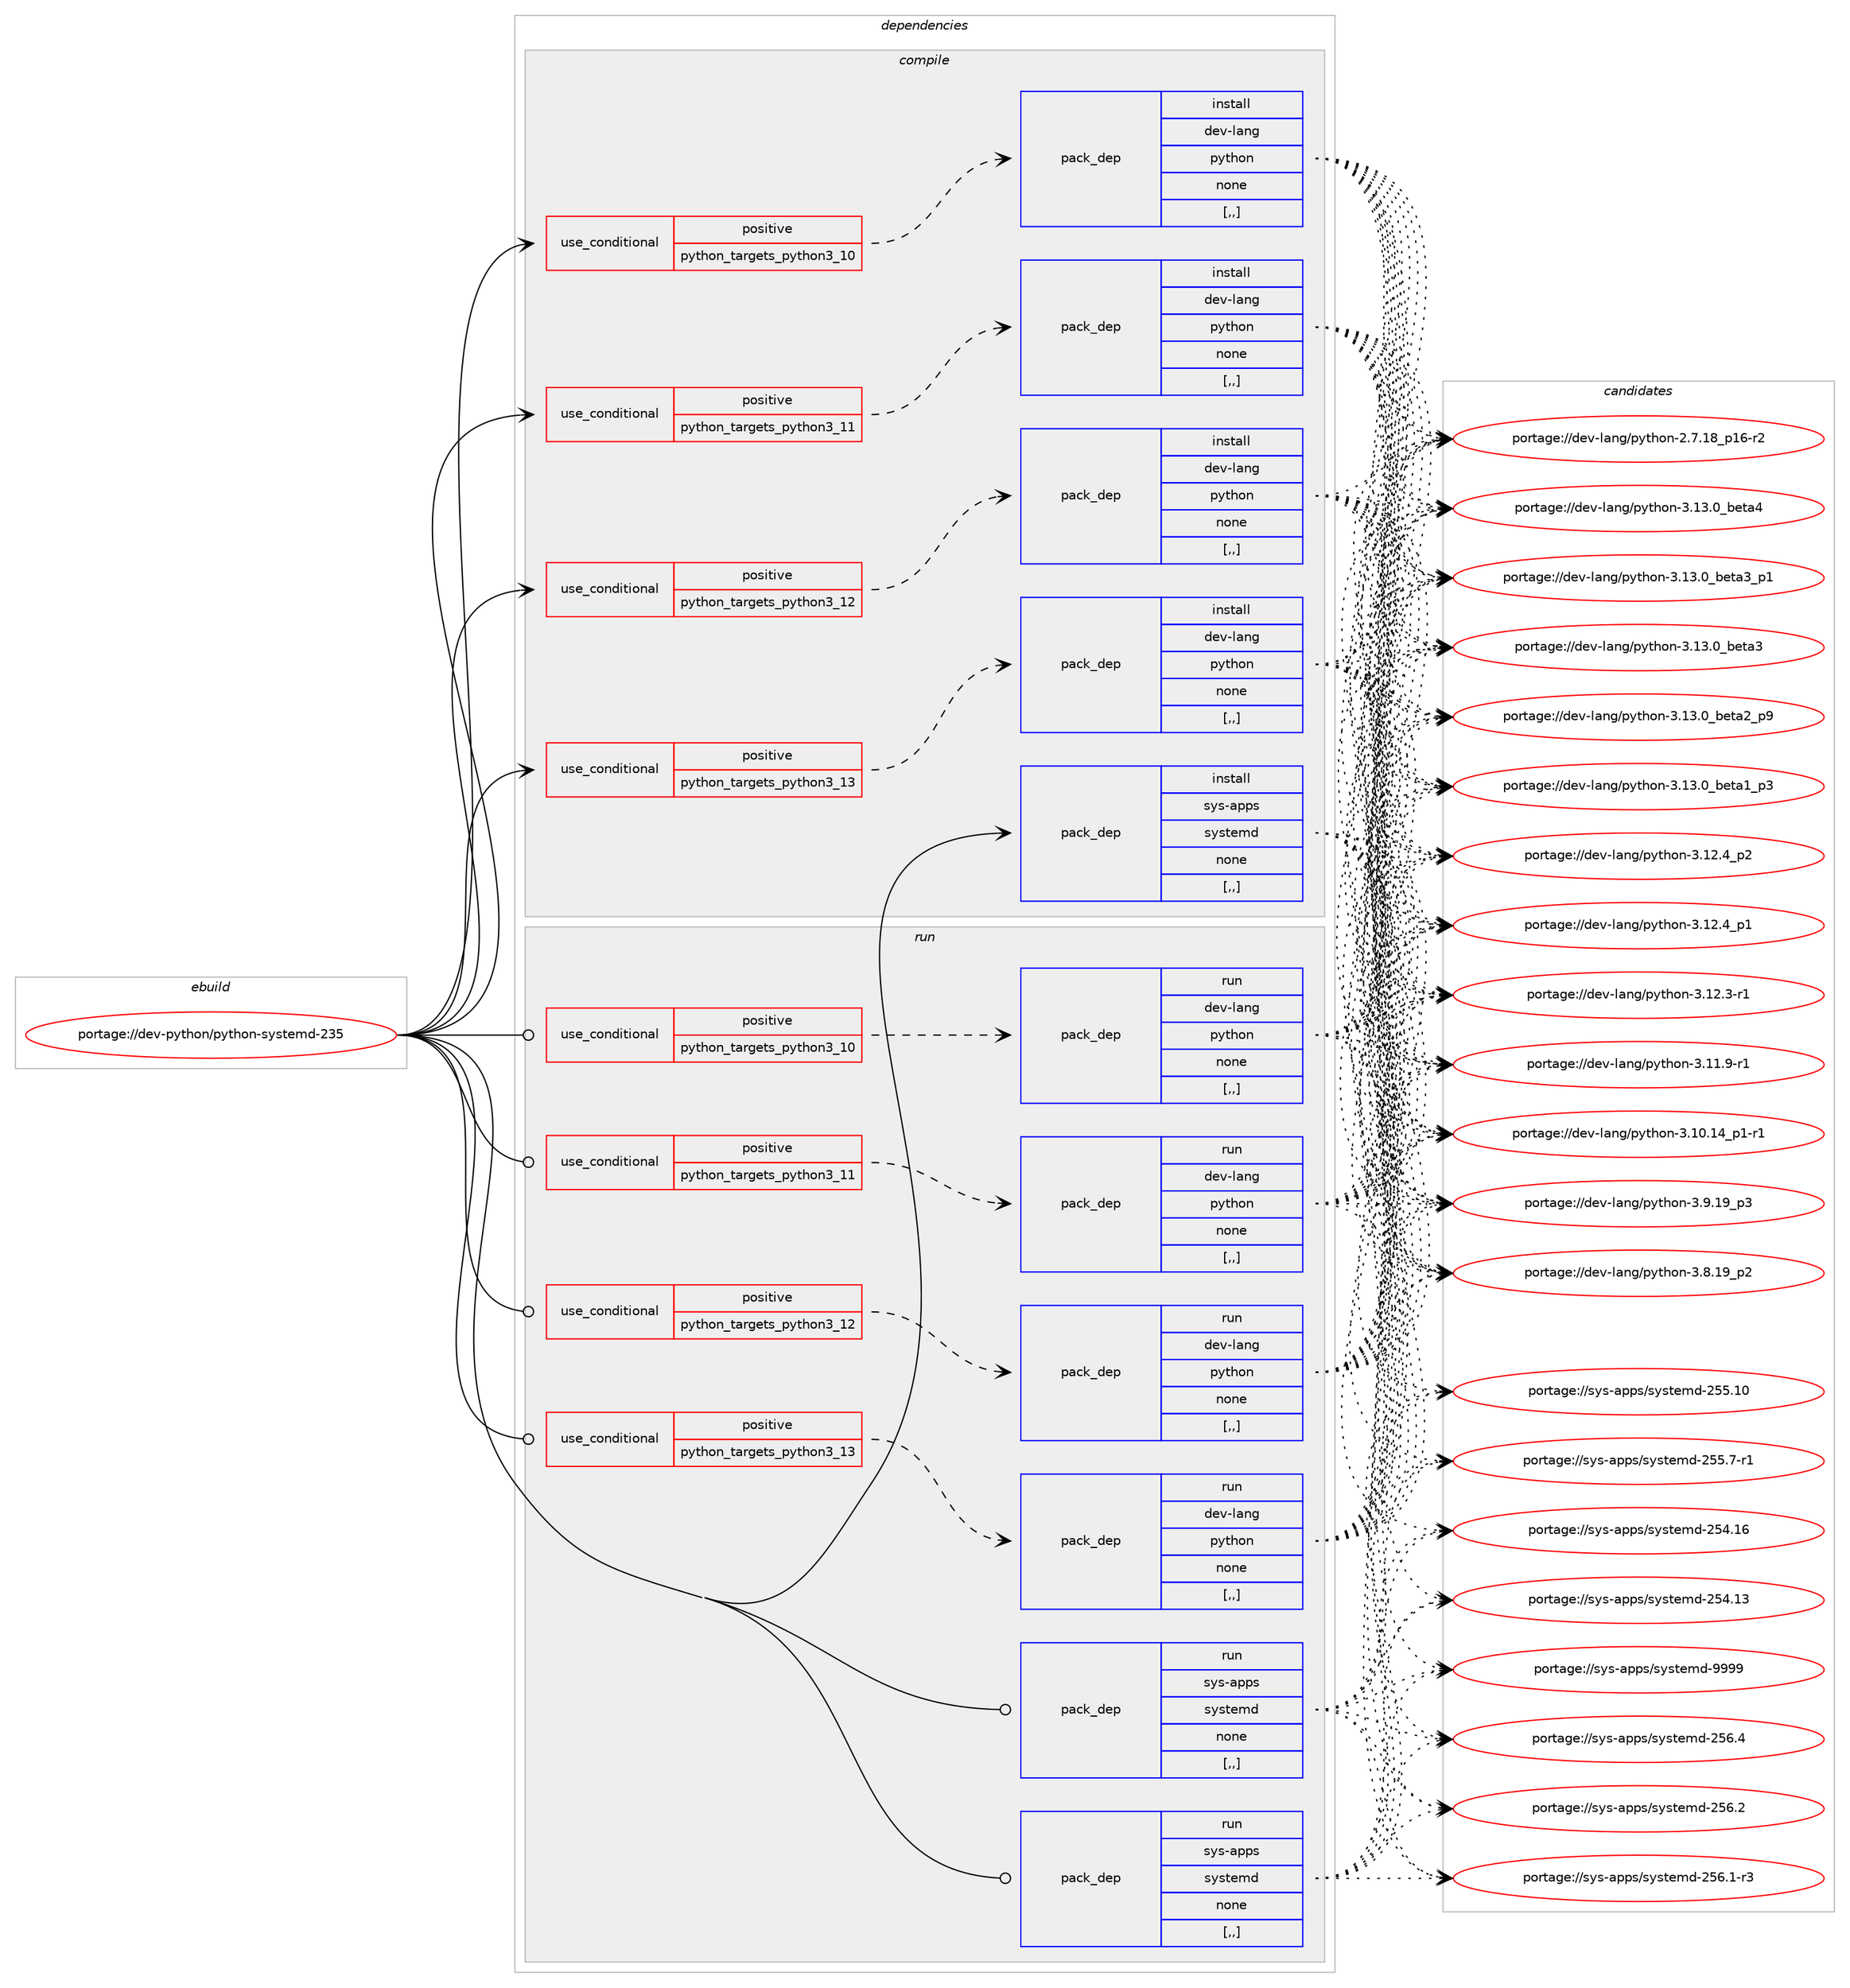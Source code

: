 digraph prolog {

# *************
# Graph options
# *************

newrank=true;
concentrate=true;
compound=true;
graph [rankdir=LR,fontname=Helvetica,fontsize=10,ranksep=1.5];#, ranksep=2.5, nodesep=0.2];
edge  [arrowhead=vee];
node  [fontname=Helvetica,fontsize=10];

# **********
# The ebuild
# **********

subgraph cluster_leftcol {
color=gray;
label=<<i>ebuild</i>>;
id [label="portage://dev-python/python-systemd-235", color=red, width=4, href="../dev-python/python-systemd-235.svg"];
}

# ****************
# The dependencies
# ****************

subgraph cluster_midcol {
color=gray;
label=<<i>dependencies</i>>;
subgraph cluster_compile {
fillcolor="#eeeeee";
style=filled;
label=<<i>compile</i>>;
subgraph cond38493 {
dependency160732 [label=<<TABLE BORDER="0" CELLBORDER="1" CELLSPACING="0" CELLPADDING="4"><TR><TD ROWSPAN="3" CELLPADDING="10">use_conditional</TD></TR><TR><TD>positive</TD></TR><TR><TD>python_targets_python3_10</TD></TR></TABLE>>, shape=none, color=red];
subgraph pack120967 {
dependency160733 [label=<<TABLE BORDER="0" CELLBORDER="1" CELLSPACING="0" CELLPADDING="4" WIDTH="220"><TR><TD ROWSPAN="6" CELLPADDING="30">pack_dep</TD></TR><TR><TD WIDTH="110">install</TD></TR><TR><TD>dev-lang</TD></TR><TR><TD>python</TD></TR><TR><TD>none</TD></TR><TR><TD>[,,]</TD></TR></TABLE>>, shape=none, color=blue];
}
dependency160732:e -> dependency160733:w [weight=20,style="dashed",arrowhead="vee"];
}
id:e -> dependency160732:w [weight=20,style="solid",arrowhead="vee"];
subgraph cond38494 {
dependency160734 [label=<<TABLE BORDER="0" CELLBORDER="1" CELLSPACING="0" CELLPADDING="4"><TR><TD ROWSPAN="3" CELLPADDING="10">use_conditional</TD></TR><TR><TD>positive</TD></TR><TR><TD>python_targets_python3_11</TD></TR></TABLE>>, shape=none, color=red];
subgraph pack120968 {
dependency160735 [label=<<TABLE BORDER="0" CELLBORDER="1" CELLSPACING="0" CELLPADDING="4" WIDTH="220"><TR><TD ROWSPAN="6" CELLPADDING="30">pack_dep</TD></TR><TR><TD WIDTH="110">install</TD></TR><TR><TD>dev-lang</TD></TR><TR><TD>python</TD></TR><TR><TD>none</TD></TR><TR><TD>[,,]</TD></TR></TABLE>>, shape=none, color=blue];
}
dependency160734:e -> dependency160735:w [weight=20,style="dashed",arrowhead="vee"];
}
id:e -> dependency160734:w [weight=20,style="solid",arrowhead="vee"];
subgraph cond38495 {
dependency160736 [label=<<TABLE BORDER="0" CELLBORDER="1" CELLSPACING="0" CELLPADDING="4"><TR><TD ROWSPAN="3" CELLPADDING="10">use_conditional</TD></TR><TR><TD>positive</TD></TR><TR><TD>python_targets_python3_12</TD></TR></TABLE>>, shape=none, color=red];
subgraph pack120969 {
dependency160737 [label=<<TABLE BORDER="0" CELLBORDER="1" CELLSPACING="0" CELLPADDING="4" WIDTH="220"><TR><TD ROWSPAN="6" CELLPADDING="30">pack_dep</TD></TR><TR><TD WIDTH="110">install</TD></TR><TR><TD>dev-lang</TD></TR><TR><TD>python</TD></TR><TR><TD>none</TD></TR><TR><TD>[,,]</TD></TR></TABLE>>, shape=none, color=blue];
}
dependency160736:e -> dependency160737:w [weight=20,style="dashed",arrowhead="vee"];
}
id:e -> dependency160736:w [weight=20,style="solid",arrowhead="vee"];
subgraph cond38496 {
dependency160738 [label=<<TABLE BORDER="0" CELLBORDER="1" CELLSPACING="0" CELLPADDING="4"><TR><TD ROWSPAN="3" CELLPADDING="10">use_conditional</TD></TR><TR><TD>positive</TD></TR><TR><TD>python_targets_python3_13</TD></TR></TABLE>>, shape=none, color=red];
subgraph pack120970 {
dependency160739 [label=<<TABLE BORDER="0" CELLBORDER="1" CELLSPACING="0" CELLPADDING="4" WIDTH="220"><TR><TD ROWSPAN="6" CELLPADDING="30">pack_dep</TD></TR><TR><TD WIDTH="110">install</TD></TR><TR><TD>dev-lang</TD></TR><TR><TD>python</TD></TR><TR><TD>none</TD></TR><TR><TD>[,,]</TD></TR></TABLE>>, shape=none, color=blue];
}
dependency160738:e -> dependency160739:w [weight=20,style="dashed",arrowhead="vee"];
}
id:e -> dependency160738:w [weight=20,style="solid",arrowhead="vee"];
subgraph pack120971 {
dependency160740 [label=<<TABLE BORDER="0" CELLBORDER="1" CELLSPACING="0" CELLPADDING="4" WIDTH="220"><TR><TD ROWSPAN="6" CELLPADDING="30">pack_dep</TD></TR><TR><TD WIDTH="110">install</TD></TR><TR><TD>sys-apps</TD></TR><TR><TD>systemd</TD></TR><TR><TD>none</TD></TR><TR><TD>[,,]</TD></TR></TABLE>>, shape=none, color=blue];
}
id:e -> dependency160740:w [weight=20,style="solid",arrowhead="vee"];
}
subgraph cluster_compileandrun {
fillcolor="#eeeeee";
style=filled;
label=<<i>compile and run</i>>;
}
subgraph cluster_run {
fillcolor="#eeeeee";
style=filled;
label=<<i>run</i>>;
subgraph cond38497 {
dependency160741 [label=<<TABLE BORDER="0" CELLBORDER="1" CELLSPACING="0" CELLPADDING="4"><TR><TD ROWSPAN="3" CELLPADDING="10">use_conditional</TD></TR><TR><TD>positive</TD></TR><TR><TD>python_targets_python3_10</TD></TR></TABLE>>, shape=none, color=red];
subgraph pack120972 {
dependency160742 [label=<<TABLE BORDER="0" CELLBORDER="1" CELLSPACING="0" CELLPADDING="4" WIDTH="220"><TR><TD ROWSPAN="6" CELLPADDING="30">pack_dep</TD></TR><TR><TD WIDTH="110">run</TD></TR><TR><TD>dev-lang</TD></TR><TR><TD>python</TD></TR><TR><TD>none</TD></TR><TR><TD>[,,]</TD></TR></TABLE>>, shape=none, color=blue];
}
dependency160741:e -> dependency160742:w [weight=20,style="dashed",arrowhead="vee"];
}
id:e -> dependency160741:w [weight=20,style="solid",arrowhead="odot"];
subgraph cond38498 {
dependency160743 [label=<<TABLE BORDER="0" CELLBORDER="1" CELLSPACING="0" CELLPADDING="4"><TR><TD ROWSPAN="3" CELLPADDING="10">use_conditional</TD></TR><TR><TD>positive</TD></TR><TR><TD>python_targets_python3_11</TD></TR></TABLE>>, shape=none, color=red];
subgraph pack120973 {
dependency160744 [label=<<TABLE BORDER="0" CELLBORDER="1" CELLSPACING="0" CELLPADDING="4" WIDTH="220"><TR><TD ROWSPAN="6" CELLPADDING="30">pack_dep</TD></TR><TR><TD WIDTH="110">run</TD></TR><TR><TD>dev-lang</TD></TR><TR><TD>python</TD></TR><TR><TD>none</TD></TR><TR><TD>[,,]</TD></TR></TABLE>>, shape=none, color=blue];
}
dependency160743:e -> dependency160744:w [weight=20,style="dashed",arrowhead="vee"];
}
id:e -> dependency160743:w [weight=20,style="solid",arrowhead="odot"];
subgraph cond38499 {
dependency160745 [label=<<TABLE BORDER="0" CELLBORDER="1" CELLSPACING="0" CELLPADDING="4"><TR><TD ROWSPAN="3" CELLPADDING="10">use_conditional</TD></TR><TR><TD>positive</TD></TR><TR><TD>python_targets_python3_12</TD></TR></TABLE>>, shape=none, color=red];
subgraph pack120974 {
dependency160746 [label=<<TABLE BORDER="0" CELLBORDER="1" CELLSPACING="0" CELLPADDING="4" WIDTH="220"><TR><TD ROWSPAN="6" CELLPADDING="30">pack_dep</TD></TR><TR><TD WIDTH="110">run</TD></TR><TR><TD>dev-lang</TD></TR><TR><TD>python</TD></TR><TR><TD>none</TD></TR><TR><TD>[,,]</TD></TR></TABLE>>, shape=none, color=blue];
}
dependency160745:e -> dependency160746:w [weight=20,style="dashed",arrowhead="vee"];
}
id:e -> dependency160745:w [weight=20,style="solid",arrowhead="odot"];
subgraph cond38500 {
dependency160747 [label=<<TABLE BORDER="0" CELLBORDER="1" CELLSPACING="0" CELLPADDING="4"><TR><TD ROWSPAN="3" CELLPADDING="10">use_conditional</TD></TR><TR><TD>positive</TD></TR><TR><TD>python_targets_python3_13</TD></TR></TABLE>>, shape=none, color=red];
subgraph pack120975 {
dependency160748 [label=<<TABLE BORDER="0" CELLBORDER="1" CELLSPACING="0" CELLPADDING="4" WIDTH="220"><TR><TD ROWSPAN="6" CELLPADDING="30">pack_dep</TD></TR><TR><TD WIDTH="110">run</TD></TR><TR><TD>dev-lang</TD></TR><TR><TD>python</TD></TR><TR><TD>none</TD></TR><TR><TD>[,,]</TD></TR></TABLE>>, shape=none, color=blue];
}
dependency160747:e -> dependency160748:w [weight=20,style="dashed",arrowhead="vee"];
}
id:e -> dependency160747:w [weight=20,style="solid",arrowhead="odot"];
subgraph pack120976 {
dependency160749 [label=<<TABLE BORDER="0" CELLBORDER="1" CELLSPACING="0" CELLPADDING="4" WIDTH="220"><TR><TD ROWSPAN="6" CELLPADDING="30">pack_dep</TD></TR><TR><TD WIDTH="110">run</TD></TR><TR><TD>sys-apps</TD></TR><TR><TD>systemd</TD></TR><TR><TD>none</TD></TR><TR><TD>[,,]</TD></TR></TABLE>>, shape=none, color=blue];
}
id:e -> dependency160749:w [weight=20,style="solid",arrowhead="odot"];
subgraph pack120977 {
dependency160750 [label=<<TABLE BORDER="0" CELLBORDER="1" CELLSPACING="0" CELLPADDING="4" WIDTH="220"><TR><TD ROWSPAN="6" CELLPADDING="30">pack_dep</TD></TR><TR><TD WIDTH="110">run</TD></TR><TR><TD>sys-apps</TD></TR><TR><TD>systemd</TD></TR><TR><TD>none</TD></TR><TR><TD>[,,]</TD></TR></TABLE>>, shape=none, color=blue];
}
id:e -> dependency160750:w [weight=20,style="solid",arrowhead="odot"];
}
}

# **************
# The candidates
# **************

subgraph cluster_choices {
rank=same;
color=gray;
label=<<i>candidates</i>>;

subgraph choice120967 {
color=black;
nodesep=1;
choice1001011184510897110103471121211161041111104551464951464895981011169752 [label="portage://dev-lang/python-3.13.0_beta4", color=red, width=4,href="../dev-lang/python-3.13.0_beta4.svg"];
choice10010111845108971101034711212111610411111045514649514648959810111697519511249 [label="portage://dev-lang/python-3.13.0_beta3_p1", color=red, width=4,href="../dev-lang/python-3.13.0_beta3_p1.svg"];
choice1001011184510897110103471121211161041111104551464951464895981011169751 [label="portage://dev-lang/python-3.13.0_beta3", color=red, width=4,href="../dev-lang/python-3.13.0_beta3.svg"];
choice10010111845108971101034711212111610411111045514649514648959810111697509511257 [label="portage://dev-lang/python-3.13.0_beta2_p9", color=red, width=4,href="../dev-lang/python-3.13.0_beta2_p9.svg"];
choice10010111845108971101034711212111610411111045514649514648959810111697499511251 [label="portage://dev-lang/python-3.13.0_beta1_p3", color=red, width=4,href="../dev-lang/python-3.13.0_beta1_p3.svg"];
choice100101118451089711010347112121116104111110455146495046529511250 [label="portage://dev-lang/python-3.12.4_p2", color=red, width=4,href="../dev-lang/python-3.12.4_p2.svg"];
choice100101118451089711010347112121116104111110455146495046529511249 [label="portage://dev-lang/python-3.12.4_p1", color=red, width=4,href="../dev-lang/python-3.12.4_p1.svg"];
choice100101118451089711010347112121116104111110455146495046514511449 [label="portage://dev-lang/python-3.12.3-r1", color=red, width=4,href="../dev-lang/python-3.12.3-r1.svg"];
choice100101118451089711010347112121116104111110455146494946574511449 [label="portage://dev-lang/python-3.11.9-r1", color=red, width=4,href="../dev-lang/python-3.11.9-r1.svg"];
choice100101118451089711010347112121116104111110455146494846495295112494511449 [label="portage://dev-lang/python-3.10.14_p1-r1", color=red, width=4,href="../dev-lang/python-3.10.14_p1-r1.svg"];
choice100101118451089711010347112121116104111110455146574649579511251 [label="portage://dev-lang/python-3.9.19_p3", color=red, width=4,href="../dev-lang/python-3.9.19_p3.svg"];
choice100101118451089711010347112121116104111110455146564649579511250 [label="portage://dev-lang/python-3.8.19_p2", color=red, width=4,href="../dev-lang/python-3.8.19_p2.svg"];
choice100101118451089711010347112121116104111110455046554649569511249544511450 [label="portage://dev-lang/python-2.7.18_p16-r2", color=red, width=4,href="../dev-lang/python-2.7.18_p16-r2.svg"];
dependency160733:e -> choice1001011184510897110103471121211161041111104551464951464895981011169752:w [style=dotted,weight="100"];
dependency160733:e -> choice10010111845108971101034711212111610411111045514649514648959810111697519511249:w [style=dotted,weight="100"];
dependency160733:e -> choice1001011184510897110103471121211161041111104551464951464895981011169751:w [style=dotted,weight="100"];
dependency160733:e -> choice10010111845108971101034711212111610411111045514649514648959810111697509511257:w [style=dotted,weight="100"];
dependency160733:e -> choice10010111845108971101034711212111610411111045514649514648959810111697499511251:w [style=dotted,weight="100"];
dependency160733:e -> choice100101118451089711010347112121116104111110455146495046529511250:w [style=dotted,weight="100"];
dependency160733:e -> choice100101118451089711010347112121116104111110455146495046529511249:w [style=dotted,weight="100"];
dependency160733:e -> choice100101118451089711010347112121116104111110455146495046514511449:w [style=dotted,weight="100"];
dependency160733:e -> choice100101118451089711010347112121116104111110455146494946574511449:w [style=dotted,weight="100"];
dependency160733:e -> choice100101118451089711010347112121116104111110455146494846495295112494511449:w [style=dotted,weight="100"];
dependency160733:e -> choice100101118451089711010347112121116104111110455146574649579511251:w [style=dotted,weight="100"];
dependency160733:e -> choice100101118451089711010347112121116104111110455146564649579511250:w [style=dotted,weight="100"];
dependency160733:e -> choice100101118451089711010347112121116104111110455046554649569511249544511450:w [style=dotted,weight="100"];
}
subgraph choice120968 {
color=black;
nodesep=1;
choice1001011184510897110103471121211161041111104551464951464895981011169752 [label="portage://dev-lang/python-3.13.0_beta4", color=red, width=4,href="../dev-lang/python-3.13.0_beta4.svg"];
choice10010111845108971101034711212111610411111045514649514648959810111697519511249 [label="portage://dev-lang/python-3.13.0_beta3_p1", color=red, width=4,href="../dev-lang/python-3.13.0_beta3_p1.svg"];
choice1001011184510897110103471121211161041111104551464951464895981011169751 [label="portage://dev-lang/python-3.13.0_beta3", color=red, width=4,href="../dev-lang/python-3.13.0_beta3.svg"];
choice10010111845108971101034711212111610411111045514649514648959810111697509511257 [label="portage://dev-lang/python-3.13.0_beta2_p9", color=red, width=4,href="../dev-lang/python-3.13.0_beta2_p9.svg"];
choice10010111845108971101034711212111610411111045514649514648959810111697499511251 [label="portage://dev-lang/python-3.13.0_beta1_p3", color=red, width=4,href="../dev-lang/python-3.13.0_beta1_p3.svg"];
choice100101118451089711010347112121116104111110455146495046529511250 [label="portage://dev-lang/python-3.12.4_p2", color=red, width=4,href="../dev-lang/python-3.12.4_p2.svg"];
choice100101118451089711010347112121116104111110455146495046529511249 [label="portage://dev-lang/python-3.12.4_p1", color=red, width=4,href="../dev-lang/python-3.12.4_p1.svg"];
choice100101118451089711010347112121116104111110455146495046514511449 [label="portage://dev-lang/python-3.12.3-r1", color=red, width=4,href="../dev-lang/python-3.12.3-r1.svg"];
choice100101118451089711010347112121116104111110455146494946574511449 [label="portage://dev-lang/python-3.11.9-r1", color=red, width=4,href="../dev-lang/python-3.11.9-r1.svg"];
choice100101118451089711010347112121116104111110455146494846495295112494511449 [label="portage://dev-lang/python-3.10.14_p1-r1", color=red, width=4,href="../dev-lang/python-3.10.14_p1-r1.svg"];
choice100101118451089711010347112121116104111110455146574649579511251 [label="portage://dev-lang/python-3.9.19_p3", color=red, width=4,href="../dev-lang/python-3.9.19_p3.svg"];
choice100101118451089711010347112121116104111110455146564649579511250 [label="portage://dev-lang/python-3.8.19_p2", color=red, width=4,href="../dev-lang/python-3.8.19_p2.svg"];
choice100101118451089711010347112121116104111110455046554649569511249544511450 [label="portage://dev-lang/python-2.7.18_p16-r2", color=red, width=4,href="../dev-lang/python-2.7.18_p16-r2.svg"];
dependency160735:e -> choice1001011184510897110103471121211161041111104551464951464895981011169752:w [style=dotted,weight="100"];
dependency160735:e -> choice10010111845108971101034711212111610411111045514649514648959810111697519511249:w [style=dotted,weight="100"];
dependency160735:e -> choice1001011184510897110103471121211161041111104551464951464895981011169751:w [style=dotted,weight="100"];
dependency160735:e -> choice10010111845108971101034711212111610411111045514649514648959810111697509511257:w [style=dotted,weight="100"];
dependency160735:e -> choice10010111845108971101034711212111610411111045514649514648959810111697499511251:w [style=dotted,weight="100"];
dependency160735:e -> choice100101118451089711010347112121116104111110455146495046529511250:w [style=dotted,weight="100"];
dependency160735:e -> choice100101118451089711010347112121116104111110455146495046529511249:w [style=dotted,weight="100"];
dependency160735:e -> choice100101118451089711010347112121116104111110455146495046514511449:w [style=dotted,weight="100"];
dependency160735:e -> choice100101118451089711010347112121116104111110455146494946574511449:w [style=dotted,weight="100"];
dependency160735:e -> choice100101118451089711010347112121116104111110455146494846495295112494511449:w [style=dotted,weight="100"];
dependency160735:e -> choice100101118451089711010347112121116104111110455146574649579511251:w [style=dotted,weight="100"];
dependency160735:e -> choice100101118451089711010347112121116104111110455146564649579511250:w [style=dotted,weight="100"];
dependency160735:e -> choice100101118451089711010347112121116104111110455046554649569511249544511450:w [style=dotted,weight="100"];
}
subgraph choice120969 {
color=black;
nodesep=1;
choice1001011184510897110103471121211161041111104551464951464895981011169752 [label="portage://dev-lang/python-3.13.0_beta4", color=red, width=4,href="../dev-lang/python-3.13.0_beta4.svg"];
choice10010111845108971101034711212111610411111045514649514648959810111697519511249 [label="portage://dev-lang/python-3.13.0_beta3_p1", color=red, width=4,href="../dev-lang/python-3.13.0_beta3_p1.svg"];
choice1001011184510897110103471121211161041111104551464951464895981011169751 [label="portage://dev-lang/python-3.13.0_beta3", color=red, width=4,href="../dev-lang/python-3.13.0_beta3.svg"];
choice10010111845108971101034711212111610411111045514649514648959810111697509511257 [label="portage://dev-lang/python-3.13.0_beta2_p9", color=red, width=4,href="../dev-lang/python-3.13.0_beta2_p9.svg"];
choice10010111845108971101034711212111610411111045514649514648959810111697499511251 [label="portage://dev-lang/python-3.13.0_beta1_p3", color=red, width=4,href="../dev-lang/python-3.13.0_beta1_p3.svg"];
choice100101118451089711010347112121116104111110455146495046529511250 [label="portage://dev-lang/python-3.12.4_p2", color=red, width=4,href="../dev-lang/python-3.12.4_p2.svg"];
choice100101118451089711010347112121116104111110455146495046529511249 [label="portage://dev-lang/python-3.12.4_p1", color=red, width=4,href="../dev-lang/python-3.12.4_p1.svg"];
choice100101118451089711010347112121116104111110455146495046514511449 [label="portage://dev-lang/python-3.12.3-r1", color=red, width=4,href="../dev-lang/python-3.12.3-r1.svg"];
choice100101118451089711010347112121116104111110455146494946574511449 [label="portage://dev-lang/python-3.11.9-r1", color=red, width=4,href="../dev-lang/python-3.11.9-r1.svg"];
choice100101118451089711010347112121116104111110455146494846495295112494511449 [label="portage://dev-lang/python-3.10.14_p1-r1", color=red, width=4,href="../dev-lang/python-3.10.14_p1-r1.svg"];
choice100101118451089711010347112121116104111110455146574649579511251 [label="portage://dev-lang/python-3.9.19_p3", color=red, width=4,href="../dev-lang/python-3.9.19_p3.svg"];
choice100101118451089711010347112121116104111110455146564649579511250 [label="portage://dev-lang/python-3.8.19_p2", color=red, width=4,href="../dev-lang/python-3.8.19_p2.svg"];
choice100101118451089711010347112121116104111110455046554649569511249544511450 [label="portage://dev-lang/python-2.7.18_p16-r2", color=red, width=4,href="../dev-lang/python-2.7.18_p16-r2.svg"];
dependency160737:e -> choice1001011184510897110103471121211161041111104551464951464895981011169752:w [style=dotted,weight="100"];
dependency160737:e -> choice10010111845108971101034711212111610411111045514649514648959810111697519511249:w [style=dotted,weight="100"];
dependency160737:e -> choice1001011184510897110103471121211161041111104551464951464895981011169751:w [style=dotted,weight="100"];
dependency160737:e -> choice10010111845108971101034711212111610411111045514649514648959810111697509511257:w [style=dotted,weight="100"];
dependency160737:e -> choice10010111845108971101034711212111610411111045514649514648959810111697499511251:w [style=dotted,weight="100"];
dependency160737:e -> choice100101118451089711010347112121116104111110455146495046529511250:w [style=dotted,weight="100"];
dependency160737:e -> choice100101118451089711010347112121116104111110455146495046529511249:w [style=dotted,weight="100"];
dependency160737:e -> choice100101118451089711010347112121116104111110455146495046514511449:w [style=dotted,weight="100"];
dependency160737:e -> choice100101118451089711010347112121116104111110455146494946574511449:w [style=dotted,weight="100"];
dependency160737:e -> choice100101118451089711010347112121116104111110455146494846495295112494511449:w [style=dotted,weight="100"];
dependency160737:e -> choice100101118451089711010347112121116104111110455146574649579511251:w [style=dotted,weight="100"];
dependency160737:e -> choice100101118451089711010347112121116104111110455146564649579511250:w [style=dotted,weight="100"];
dependency160737:e -> choice100101118451089711010347112121116104111110455046554649569511249544511450:w [style=dotted,weight="100"];
}
subgraph choice120970 {
color=black;
nodesep=1;
choice1001011184510897110103471121211161041111104551464951464895981011169752 [label="portage://dev-lang/python-3.13.0_beta4", color=red, width=4,href="../dev-lang/python-3.13.0_beta4.svg"];
choice10010111845108971101034711212111610411111045514649514648959810111697519511249 [label="portage://dev-lang/python-3.13.0_beta3_p1", color=red, width=4,href="../dev-lang/python-3.13.0_beta3_p1.svg"];
choice1001011184510897110103471121211161041111104551464951464895981011169751 [label="portage://dev-lang/python-3.13.0_beta3", color=red, width=4,href="../dev-lang/python-3.13.0_beta3.svg"];
choice10010111845108971101034711212111610411111045514649514648959810111697509511257 [label="portage://dev-lang/python-3.13.0_beta2_p9", color=red, width=4,href="../dev-lang/python-3.13.0_beta2_p9.svg"];
choice10010111845108971101034711212111610411111045514649514648959810111697499511251 [label="portage://dev-lang/python-3.13.0_beta1_p3", color=red, width=4,href="../dev-lang/python-3.13.0_beta1_p3.svg"];
choice100101118451089711010347112121116104111110455146495046529511250 [label="portage://dev-lang/python-3.12.4_p2", color=red, width=4,href="../dev-lang/python-3.12.4_p2.svg"];
choice100101118451089711010347112121116104111110455146495046529511249 [label="portage://dev-lang/python-3.12.4_p1", color=red, width=4,href="../dev-lang/python-3.12.4_p1.svg"];
choice100101118451089711010347112121116104111110455146495046514511449 [label="portage://dev-lang/python-3.12.3-r1", color=red, width=4,href="../dev-lang/python-3.12.3-r1.svg"];
choice100101118451089711010347112121116104111110455146494946574511449 [label="portage://dev-lang/python-3.11.9-r1", color=red, width=4,href="../dev-lang/python-3.11.9-r1.svg"];
choice100101118451089711010347112121116104111110455146494846495295112494511449 [label="portage://dev-lang/python-3.10.14_p1-r1", color=red, width=4,href="../dev-lang/python-3.10.14_p1-r1.svg"];
choice100101118451089711010347112121116104111110455146574649579511251 [label="portage://dev-lang/python-3.9.19_p3", color=red, width=4,href="../dev-lang/python-3.9.19_p3.svg"];
choice100101118451089711010347112121116104111110455146564649579511250 [label="portage://dev-lang/python-3.8.19_p2", color=red, width=4,href="../dev-lang/python-3.8.19_p2.svg"];
choice100101118451089711010347112121116104111110455046554649569511249544511450 [label="portage://dev-lang/python-2.7.18_p16-r2", color=red, width=4,href="../dev-lang/python-2.7.18_p16-r2.svg"];
dependency160739:e -> choice1001011184510897110103471121211161041111104551464951464895981011169752:w [style=dotted,weight="100"];
dependency160739:e -> choice10010111845108971101034711212111610411111045514649514648959810111697519511249:w [style=dotted,weight="100"];
dependency160739:e -> choice1001011184510897110103471121211161041111104551464951464895981011169751:w [style=dotted,weight="100"];
dependency160739:e -> choice10010111845108971101034711212111610411111045514649514648959810111697509511257:w [style=dotted,weight="100"];
dependency160739:e -> choice10010111845108971101034711212111610411111045514649514648959810111697499511251:w [style=dotted,weight="100"];
dependency160739:e -> choice100101118451089711010347112121116104111110455146495046529511250:w [style=dotted,weight="100"];
dependency160739:e -> choice100101118451089711010347112121116104111110455146495046529511249:w [style=dotted,weight="100"];
dependency160739:e -> choice100101118451089711010347112121116104111110455146495046514511449:w [style=dotted,weight="100"];
dependency160739:e -> choice100101118451089711010347112121116104111110455146494946574511449:w [style=dotted,weight="100"];
dependency160739:e -> choice100101118451089711010347112121116104111110455146494846495295112494511449:w [style=dotted,weight="100"];
dependency160739:e -> choice100101118451089711010347112121116104111110455146574649579511251:w [style=dotted,weight="100"];
dependency160739:e -> choice100101118451089711010347112121116104111110455146564649579511250:w [style=dotted,weight="100"];
dependency160739:e -> choice100101118451089711010347112121116104111110455046554649569511249544511450:w [style=dotted,weight="100"];
}
subgraph choice120971 {
color=black;
nodesep=1;
choice1151211154597112112115471151211151161011091004557575757 [label="portage://sys-apps/systemd-9999", color=red, width=4,href="../sys-apps/systemd-9999.svg"];
choice115121115459711211211547115121115116101109100455053544652 [label="portage://sys-apps/systemd-256.4", color=red, width=4,href="../sys-apps/systemd-256.4.svg"];
choice115121115459711211211547115121115116101109100455053544650 [label="portage://sys-apps/systemd-256.2", color=red, width=4,href="../sys-apps/systemd-256.2.svg"];
choice1151211154597112112115471151211151161011091004550535446494511451 [label="portage://sys-apps/systemd-256.1-r3", color=red, width=4,href="../sys-apps/systemd-256.1-r3.svg"];
choice11512111545971121121154711512111511610110910045505353464948 [label="portage://sys-apps/systemd-255.10", color=red, width=4,href="../sys-apps/systemd-255.10.svg"];
choice1151211154597112112115471151211151161011091004550535346554511449 [label="portage://sys-apps/systemd-255.7-r1", color=red, width=4,href="../sys-apps/systemd-255.7-r1.svg"];
choice11512111545971121121154711512111511610110910045505352464954 [label="portage://sys-apps/systemd-254.16", color=red, width=4,href="../sys-apps/systemd-254.16.svg"];
choice11512111545971121121154711512111511610110910045505352464951 [label="portage://sys-apps/systemd-254.13", color=red, width=4,href="../sys-apps/systemd-254.13.svg"];
dependency160740:e -> choice1151211154597112112115471151211151161011091004557575757:w [style=dotted,weight="100"];
dependency160740:e -> choice115121115459711211211547115121115116101109100455053544652:w [style=dotted,weight="100"];
dependency160740:e -> choice115121115459711211211547115121115116101109100455053544650:w [style=dotted,weight="100"];
dependency160740:e -> choice1151211154597112112115471151211151161011091004550535446494511451:w [style=dotted,weight="100"];
dependency160740:e -> choice11512111545971121121154711512111511610110910045505353464948:w [style=dotted,weight="100"];
dependency160740:e -> choice1151211154597112112115471151211151161011091004550535346554511449:w [style=dotted,weight="100"];
dependency160740:e -> choice11512111545971121121154711512111511610110910045505352464954:w [style=dotted,weight="100"];
dependency160740:e -> choice11512111545971121121154711512111511610110910045505352464951:w [style=dotted,weight="100"];
}
subgraph choice120972 {
color=black;
nodesep=1;
choice1001011184510897110103471121211161041111104551464951464895981011169752 [label="portage://dev-lang/python-3.13.0_beta4", color=red, width=4,href="../dev-lang/python-3.13.0_beta4.svg"];
choice10010111845108971101034711212111610411111045514649514648959810111697519511249 [label="portage://dev-lang/python-3.13.0_beta3_p1", color=red, width=4,href="../dev-lang/python-3.13.0_beta3_p1.svg"];
choice1001011184510897110103471121211161041111104551464951464895981011169751 [label="portage://dev-lang/python-3.13.0_beta3", color=red, width=4,href="../dev-lang/python-3.13.0_beta3.svg"];
choice10010111845108971101034711212111610411111045514649514648959810111697509511257 [label="portage://dev-lang/python-3.13.0_beta2_p9", color=red, width=4,href="../dev-lang/python-3.13.0_beta2_p9.svg"];
choice10010111845108971101034711212111610411111045514649514648959810111697499511251 [label="portage://dev-lang/python-3.13.0_beta1_p3", color=red, width=4,href="../dev-lang/python-3.13.0_beta1_p3.svg"];
choice100101118451089711010347112121116104111110455146495046529511250 [label="portage://dev-lang/python-3.12.4_p2", color=red, width=4,href="../dev-lang/python-3.12.4_p2.svg"];
choice100101118451089711010347112121116104111110455146495046529511249 [label="portage://dev-lang/python-3.12.4_p1", color=red, width=4,href="../dev-lang/python-3.12.4_p1.svg"];
choice100101118451089711010347112121116104111110455146495046514511449 [label="portage://dev-lang/python-3.12.3-r1", color=red, width=4,href="../dev-lang/python-3.12.3-r1.svg"];
choice100101118451089711010347112121116104111110455146494946574511449 [label="portage://dev-lang/python-3.11.9-r1", color=red, width=4,href="../dev-lang/python-3.11.9-r1.svg"];
choice100101118451089711010347112121116104111110455146494846495295112494511449 [label="portage://dev-lang/python-3.10.14_p1-r1", color=red, width=4,href="../dev-lang/python-3.10.14_p1-r1.svg"];
choice100101118451089711010347112121116104111110455146574649579511251 [label="portage://dev-lang/python-3.9.19_p3", color=red, width=4,href="../dev-lang/python-3.9.19_p3.svg"];
choice100101118451089711010347112121116104111110455146564649579511250 [label="portage://dev-lang/python-3.8.19_p2", color=red, width=4,href="../dev-lang/python-3.8.19_p2.svg"];
choice100101118451089711010347112121116104111110455046554649569511249544511450 [label="portage://dev-lang/python-2.7.18_p16-r2", color=red, width=4,href="../dev-lang/python-2.7.18_p16-r2.svg"];
dependency160742:e -> choice1001011184510897110103471121211161041111104551464951464895981011169752:w [style=dotted,weight="100"];
dependency160742:e -> choice10010111845108971101034711212111610411111045514649514648959810111697519511249:w [style=dotted,weight="100"];
dependency160742:e -> choice1001011184510897110103471121211161041111104551464951464895981011169751:w [style=dotted,weight="100"];
dependency160742:e -> choice10010111845108971101034711212111610411111045514649514648959810111697509511257:w [style=dotted,weight="100"];
dependency160742:e -> choice10010111845108971101034711212111610411111045514649514648959810111697499511251:w [style=dotted,weight="100"];
dependency160742:e -> choice100101118451089711010347112121116104111110455146495046529511250:w [style=dotted,weight="100"];
dependency160742:e -> choice100101118451089711010347112121116104111110455146495046529511249:w [style=dotted,weight="100"];
dependency160742:e -> choice100101118451089711010347112121116104111110455146495046514511449:w [style=dotted,weight="100"];
dependency160742:e -> choice100101118451089711010347112121116104111110455146494946574511449:w [style=dotted,weight="100"];
dependency160742:e -> choice100101118451089711010347112121116104111110455146494846495295112494511449:w [style=dotted,weight="100"];
dependency160742:e -> choice100101118451089711010347112121116104111110455146574649579511251:w [style=dotted,weight="100"];
dependency160742:e -> choice100101118451089711010347112121116104111110455146564649579511250:w [style=dotted,weight="100"];
dependency160742:e -> choice100101118451089711010347112121116104111110455046554649569511249544511450:w [style=dotted,weight="100"];
}
subgraph choice120973 {
color=black;
nodesep=1;
choice1001011184510897110103471121211161041111104551464951464895981011169752 [label="portage://dev-lang/python-3.13.0_beta4", color=red, width=4,href="../dev-lang/python-3.13.0_beta4.svg"];
choice10010111845108971101034711212111610411111045514649514648959810111697519511249 [label="portage://dev-lang/python-3.13.0_beta3_p1", color=red, width=4,href="../dev-lang/python-3.13.0_beta3_p1.svg"];
choice1001011184510897110103471121211161041111104551464951464895981011169751 [label="portage://dev-lang/python-3.13.0_beta3", color=red, width=4,href="../dev-lang/python-3.13.0_beta3.svg"];
choice10010111845108971101034711212111610411111045514649514648959810111697509511257 [label="portage://dev-lang/python-3.13.0_beta2_p9", color=red, width=4,href="../dev-lang/python-3.13.0_beta2_p9.svg"];
choice10010111845108971101034711212111610411111045514649514648959810111697499511251 [label="portage://dev-lang/python-3.13.0_beta1_p3", color=red, width=4,href="../dev-lang/python-3.13.0_beta1_p3.svg"];
choice100101118451089711010347112121116104111110455146495046529511250 [label="portage://dev-lang/python-3.12.4_p2", color=red, width=4,href="../dev-lang/python-3.12.4_p2.svg"];
choice100101118451089711010347112121116104111110455146495046529511249 [label="portage://dev-lang/python-3.12.4_p1", color=red, width=4,href="../dev-lang/python-3.12.4_p1.svg"];
choice100101118451089711010347112121116104111110455146495046514511449 [label="portage://dev-lang/python-3.12.3-r1", color=red, width=4,href="../dev-lang/python-3.12.3-r1.svg"];
choice100101118451089711010347112121116104111110455146494946574511449 [label="portage://dev-lang/python-3.11.9-r1", color=red, width=4,href="../dev-lang/python-3.11.9-r1.svg"];
choice100101118451089711010347112121116104111110455146494846495295112494511449 [label="portage://dev-lang/python-3.10.14_p1-r1", color=red, width=4,href="../dev-lang/python-3.10.14_p1-r1.svg"];
choice100101118451089711010347112121116104111110455146574649579511251 [label="portage://dev-lang/python-3.9.19_p3", color=red, width=4,href="../dev-lang/python-3.9.19_p3.svg"];
choice100101118451089711010347112121116104111110455146564649579511250 [label="portage://dev-lang/python-3.8.19_p2", color=red, width=4,href="../dev-lang/python-3.8.19_p2.svg"];
choice100101118451089711010347112121116104111110455046554649569511249544511450 [label="portage://dev-lang/python-2.7.18_p16-r2", color=red, width=4,href="../dev-lang/python-2.7.18_p16-r2.svg"];
dependency160744:e -> choice1001011184510897110103471121211161041111104551464951464895981011169752:w [style=dotted,weight="100"];
dependency160744:e -> choice10010111845108971101034711212111610411111045514649514648959810111697519511249:w [style=dotted,weight="100"];
dependency160744:e -> choice1001011184510897110103471121211161041111104551464951464895981011169751:w [style=dotted,weight="100"];
dependency160744:e -> choice10010111845108971101034711212111610411111045514649514648959810111697509511257:w [style=dotted,weight="100"];
dependency160744:e -> choice10010111845108971101034711212111610411111045514649514648959810111697499511251:w [style=dotted,weight="100"];
dependency160744:e -> choice100101118451089711010347112121116104111110455146495046529511250:w [style=dotted,weight="100"];
dependency160744:e -> choice100101118451089711010347112121116104111110455146495046529511249:w [style=dotted,weight="100"];
dependency160744:e -> choice100101118451089711010347112121116104111110455146495046514511449:w [style=dotted,weight="100"];
dependency160744:e -> choice100101118451089711010347112121116104111110455146494946574511449:w [style=dotted,weight="100"];
dependency160744:e -> choice100101118451089711010347112121116104111110455146494846495295112494511449:w [style=dotted,weight="100"];
dependency160744:e -> choice100101118451089711010347112121116104111110455146574649579511251:w [style=dotted,weight="100"];
dependency160744:e -> choice100101118451089711010347112121116104111110455146564649579511250:w [style=dotted,weight="100"];
dependency160744:e -> choice100101118451089711010347112121116104111110455046554649569511249544511450:w [style=dotted,weight="100"];
}
subgraph choice120974 {
color=black;
nodesep=1;
choice1001011184510897110103471121211161041111104551464951464895981011169752 [label="portage://dev-lang/python-3.13.0_beta4", color=red, width=4,href="../dev-lang/python-3.13.0_beta4.svg"];
choice10010111845108971101034711212111610411111045514649514648959810111697519511249 [label="portage://dev-lang/python-3.13.0_beta3_p1", color=red, width=4,href="../dev-lang/python-3.13.0_beta3_p1.svg"];
choice1001011184510897110103471121211161041111104551464951464895981011169751 [label="portage://dev-lang/python-3.13.0_beta3", color=red, width=4,href="../dev-lang/python-3.13.0_beta3.svg"];
choice10010111845108971101034711212111610411111045514649514648959810111697509511257 [label="portage://dev-lang/python-3.13.0_beta2_p9", color=red, width=4,href="../dev-lang/python-3.13.0_beta2_p9.svg"];
choice10010111845108971101034711212111610411111045514649514648959810111697499511251 [label="portage://dev-lang/python-3.13.0_beta1_p3", color=red, width=4,href="../dev-lang/python-3.13.0_beta1_p3.svg"];
choice100101118451089711010347112121116104111110455146495046529511250 [label="portage://dev-lang/python-3.12.4_p2", color=red, width=4,href="../dev-lang/python-3.12.4_p2.svg"];
choice100101118451089711010347112121116104111110455146495046529511249 [label="portage://dev-lang/python-3.12.4_p1", color=red, width=4,href="../dev-lang/python-3.12.4_p1.svg"];
choice100101118451089711010347112121116104111110455146495046514511449 [label="portage://dev-lang/python-3.12.3-r1", color=red, width=4,href="../dev-lang/python-3.12.3-r1.svg"];
choice100101118451089711010347112121116104111110455146494946574511449 [label="portage://dev-lang/python-3.11.9-r1", color=red, width=4,href="../dev-lang/python-3.11.9-r1.svg"];
choice100101118451089711010347112121116104111110455146494846495295112494511449 [label="portage://dev-lang/python-3.10.14_p1-r1", color=red, width=4,href="../dev-lang/python-3.10.14_p1-r1.svg"];
choice100101118451089711010347112121116104111110455146574649579511251 [label="portage://dev-lang/python-3.9.19_p3", color=red, width=4,href="../dev-lang/python-3.9.19_p3.svg"];
choice100101118451089711010347112121116104111110455146564649579511250 [label="portage://dev-lang/python-3.8.19_p2", color=red, width=4,href="../dev-lang/python-3.8.19_p2.svg"];
choice100101118451089711010347112121116104111110455046554649569511249544511450 [label="portage://dev-lang/python-2.7.18_p16-r2", color=red, width=4,href="../dev-lang/python-2.7.18_p16-r2.svg"];
dependency160746:e -> choice1001011184510897110103471121211161041111104551464951464895981011169752:w [style=dotted,weight="100"];
dependency160746:e -> choice10010111845108971101034711212111610411111045514649514648959810111697519511249:w [style=dotted,weight="100"];
dependency160746:e -> choice1001011184510897110103471121211161041111104551464951464895981011169751:w [style=dotted,weight="100"];
dependency160746:e -> choice10010111845108971101034711212111610411111045514649514648959810111697509511257:w [style=dotted,weight="100"];
dependency160746:e -> choice10010111845108971101034711212111610411111045514649514648959810111697499511251:w [style=dotted,weight="100"];
dependency160746:e -> choice100101118451089711010347112121116104111110455146495046529511250:w [style=dotted,weight="100"];
dependency160746:e -> choice100101118451089711010347112121116104111110455146495046529511249:w [style=dotted,weight="100"];
dependency160746:e -> choice100101118451089711010347112121116104111110455146495046514511449:w [style=dotted,weight="100"];
dependency160746:e -> choice100101118451089711010347112121116104111110455146494946574511449:w [style=dotted,weight="100"];
dependency160746:e -> choice100101118451089711010347112121116104111110455146494846495295112494511449:w [style=dotted,weight="100"];
dependency160746:e -> choice100101118451089711010347112121116104111110455146574649579511251:w [style=dotted,weight="100"];
dependency160746:e -> choice100101118451089711010347112121116104111110455146564649579511250:w [style=dotted,weight="100"];
dependency160746:e -> choice100101118451089711010347112121116104111110455046554649569511249544511450:w [style=dotted,weight="100"];
}
subgraph choice120975 {
color=black;
nodesep=1;
choice1001011184510897110103471121211161041111104551464951464895981011169752 [label="portage://dev-lang/python-3.13.0_beta4", color=red, width=4,href="../dev-lang/python-3.13.0_beta4.svg"];
choice10010111845108971101034711212111610411111045514649514648959810111697519511249 [label="portage://dev-lang/python-3.13.0_beta3_p1", color=red, width=4,href="../dev-lang/python-3.13.0_beta3_p1.svg"];
choice1001011184510897110103471121211161041111104551464951464895981011169751 [label="portage://dev-lang/python-3.13.0_beta3", color=red, width=4,href="../dev-lang/python-3.13.0_beta3.svg"];
choice10010111845108971101034711212111610411111045514649514648959810111697509511257 [label="portage://dev-lang/python-3.13.0_beta2_p9", color=red, width=4,href="../dev-lang/python-3.13.0_beta2_p9.svg"];
choice10010111845108971101034711212111610411111045514649514648959810111697499511251 [label="portage://dev-lang/python-3.13.0_beta1_p3", color=red, width=4,href="../dev-lang/python-3.13.0_beta1_p3.svg"];
choice100101118451089711010347112121116104111110455146495046529511250 [label="portage://dev-lang/python-3.12.4_p2", color=red, width=4,href="../dev-lang/python-3.12.4_p2.svg"];
choice100101118451089711010347112121116104111110455146495046529511249 [label="portage://dev-lang/python-3.12.4_p1", color=red, width=4,href="../dev-lang/python-3.12.4_p1.svg"];
choice100101118451089711010347112121116104111110455146495046514511449 [label="portage://dev-lang/python-3.12.3-r1", color=red, width=4,href="../dev-lang/python-3.12.3-r1.svg"];
choice100101118451089711010347112121116104111110455146494946574511449 [label="portage://dev-lang/python-3.11.9-r1", color=red, width=4,href="../dev-lang/python-3.11.9-r1.svg"];
choice100101118451089711010347112121116104111110455146494846495295112494511449 [label="portage://dev-lang/python-3.10.14_p1-r1", color=red, width=4,href="../dev-lang/python-3.10.14_p1-r1.svg"];
choice100101118451089711010347112121116104111110455146574649579511251 [label="portage://dev-lang/python-3.9.19_p3", color=red, width=4,href="../dev-lang/python-3.9.19_p3.svg"];
choice100101118451089711010347112121116104111110455146564649579511250 [label="portage://dev-lang/python-3.8.19_p2", color=red, width=4,href="../dev-lang/python-3.8.19_p2.svg"];
choice100101118451089711010347112121116104111110455046554649569511249544511450 [label="portage://dev-lang/python-2.7.18_p16-r2", color=red, width=4,href="../dev-lang/python-2.7.18_p16-r2.svg"];
dependency160748:e -> choice1001011184510897110103471121211161041111104551464951464895981011169752:w [style=dotted,weight="100"];
dependency160748:e -> choice10010111845108971101034711212111610411111045514649514648959810111697519511249:w [style=dotted,weight="100"];
dependency160748:e -> choice1001011184510897110103471121211161041111104551464951464895981011169751:w [style=dotted,weight="100"];
dependency160748:e -> choice10010111845108971101034711212111610411111045514649514648959810111697509511257:w [style=dotted,weight="100"];
dependency160748:e -> choice10010111845108971101034711212111610411111045514649514648959810111697499511251:w [style=dotted,weight="100"];
dependency160748:e -> choice100101118451089711010347112121116104111110455146495046529511250:w [style=dotted,weight="100"];
dependency160748:e -> choice100101118451089711010347112121116104111110455146495046529511249:w [style=dotted,weight="100"];
dependency160748:e -> choice100101118451089711010347112121116104111110455146495046514511449:w [style=dotted,weight="100"];
dependency160748:e -> choice100101118451089711010347112121116104111110455146494946574511449:w [style=dotted,weight="100"];
dependency160748:e -> choice100101118451089711010347112121116104111110455146494846495295112494511449:w [style=dotted,weight="100"];
dependency160748:e -> choice100101118451089711010347112121116104111110455146574649579511251:w [style=dotted,weight="100"];
dependency160748:e -> choice100101118451089711010347112121116104111110455146564649579511250:w [style=dotted,weight="100"];
dependency160748:e -> choice100101118451089711010347112121116104111110455046554649569511249544511450:w [style=dotted,weight="100"];
}
subgraph choice120976 {
color=black;
nodesep=1;
choice1151211154597112112115471151211151161011091004557575757 [label="portage://sys-apps/systemd-9999", color=red, width=4,href="../sys-apps/systemd-9999.svg"];
choice115121115459711211211547115121115116101109100455053544652 [label="portage://sys-apps/systemd-256.4", color=red, width=4,href="../sys-apps/systemd-256.4.svg"];
choice115121115459711211211547115121115116101109100455053544650 [label="portage://sys-apps/systemd-256.2", color=red, width=4,href="../sys-apps/systemd-256.2.svg"];
choice1151211154597112112115471151211151161011091004550535446494511451 [label="portage://sys-apps/systemd-256.1-r3", color=red, width=4,href="../sys-apps/systemd-256.1-r3.svg"];
choice11512111545971121121154711512111511610110910045505353464948 [label="portage://sys-apps/systemd-255.10", color=red, width=4,href="../sys-apps/systemd-255.10.svg"];
choice1151211154597112112115471151211151161011091004550535346554511449 [label="portage://sys-apps/systemd-255.7-r1", color=red, width=4,href="../sys-apps/systemd-255.7-r1.svg"];
choice11512111545971121121154711512111511610110910045505352464954 [label="portage://sys-apps/systemd-254.16", color=red, width=4,href="../sys-apps/systemd-254.16.svg"];
choice11512111545971121121154711512111511610110910045505352464951 [label="portage://sys-apps/systemd-254.13", color=red, width=4,href="../sys-apps/systemd-254.13.svg"];
dependency160749:e -> choice1151211154597112112115471151211151161011091004557575757:w [style=dotted,weight="100"];
dependency160749:e -> choice115121115459711211211547115121115116101109100455053544652:w [style=dotted,weight="100"];
dependency160749:e -> choice115121115459711211211547115121115116101109100455053544650:w [style=dotted,weight="100"];
dependency160749:e -> choice1151211154597112112115471151211151161011091004550535446494511451:w [style=dotted,weight="100"];
dependency160749:e -> choice11512111545971121121154711512111511610110910045505353464948:w [style=dotted,weight="100"];
dependency160749:e -> choice1151211154597112112115471151211151161011091004550535346554511449:w [style=dotted,weight="100"];
dependency160749:e -> choice11512111545971121121154711512111511610110910045505352464954:w [style=dotted,weight="100"];
dependency160749:e -> choice11512111545971121121154711512111511610110910045505352464951:w [style=dotted,weight="100"];
}
subgraph choice120977 {
color=black;
nodesep=1;
choice1151211154597112112115471151211151161011091004557575757 [label="portage://sys-apps/systemd-9999", color=red, width=4,href="../sys-apps/systemd-9999.svg"];
choice115121115459711211211547115121115116101109100455053544652 [label="portage://sys-apps/systemd-256.4", color=red, width=4,href="../sys-apps/systemd-256.4.svg"];
choice115121115459711211211547115121115116101109100455053544650 [label="portage://sys-apps/systemd-256.2", color=red, width=4,href="../sys-apps/systemd-256.2.svg"];
choice1151211154597112112115471151211151161011091004550535446494511451 [label="portage://sys-apps/systemd-256.1-r3", color=red, width=4,href="../sys-apps/systemd-256.1-r3.svg"];
choice11512111545971121121154711512111511610110910045505353464948 [label="portage://sys-apps/systemd-255.10", color=red, width=4,href="../sys-apps/systemd-255.10.svg"];
choice1151211154597112112115471151211151161011091004550535346554511449 [label="portage://sys-apps/systemd-255.7-r1", color=red, width=4,href="../sys-apps/systemd-255.7-r1.svg"];
choice11512111545971121121154711512111511610110910045505352464954 [label="portage://sys-apps/systemd-254.16", color=red, width=4,href="../sys-apps/systemd-254.16.svg"];
choice11512111545971121121154711512111511610110910045505352464951 [label="portage://sys-apps/systemd-254.13", color=red, width=4,href="../sys-apps/systemd-254.13.svg"];
dependency160750:e -> choice1151211154597112112115471151211151161011091004557575757:w [style=dotted,weight="100"];
dependency160750:e -> choice115121115459711211211547115121115116101109100455053544652:w [style=dotted,weight="100"];
dependency160750:e -> choice115121115459711211211547115121115116101109100455053544650:w [style=dotted,weight="100"];
dependency160750:e -> choice1151211154597112112115471151211151161011091004550535446494511451:w [style=dotted,weight="100"];
dependency160750:e -> choice11512111545971121121154711512111511610110910045505353464948:w [style=dotted,weight="100"];
dependency160750:e -> choice1151211154597112112115471151211151161011091004550535346554511449:w [style=dotted,weight="100"];
dependency160750:e -> choice11512111545971121121154711512111511610110910045505352464954:w [style=dotted,weight="100"];
dependency160750:e -> choice11512111545971121121154711512111511610110910045505352464951:w [style=dotted,weight="100"];
}
}

}
